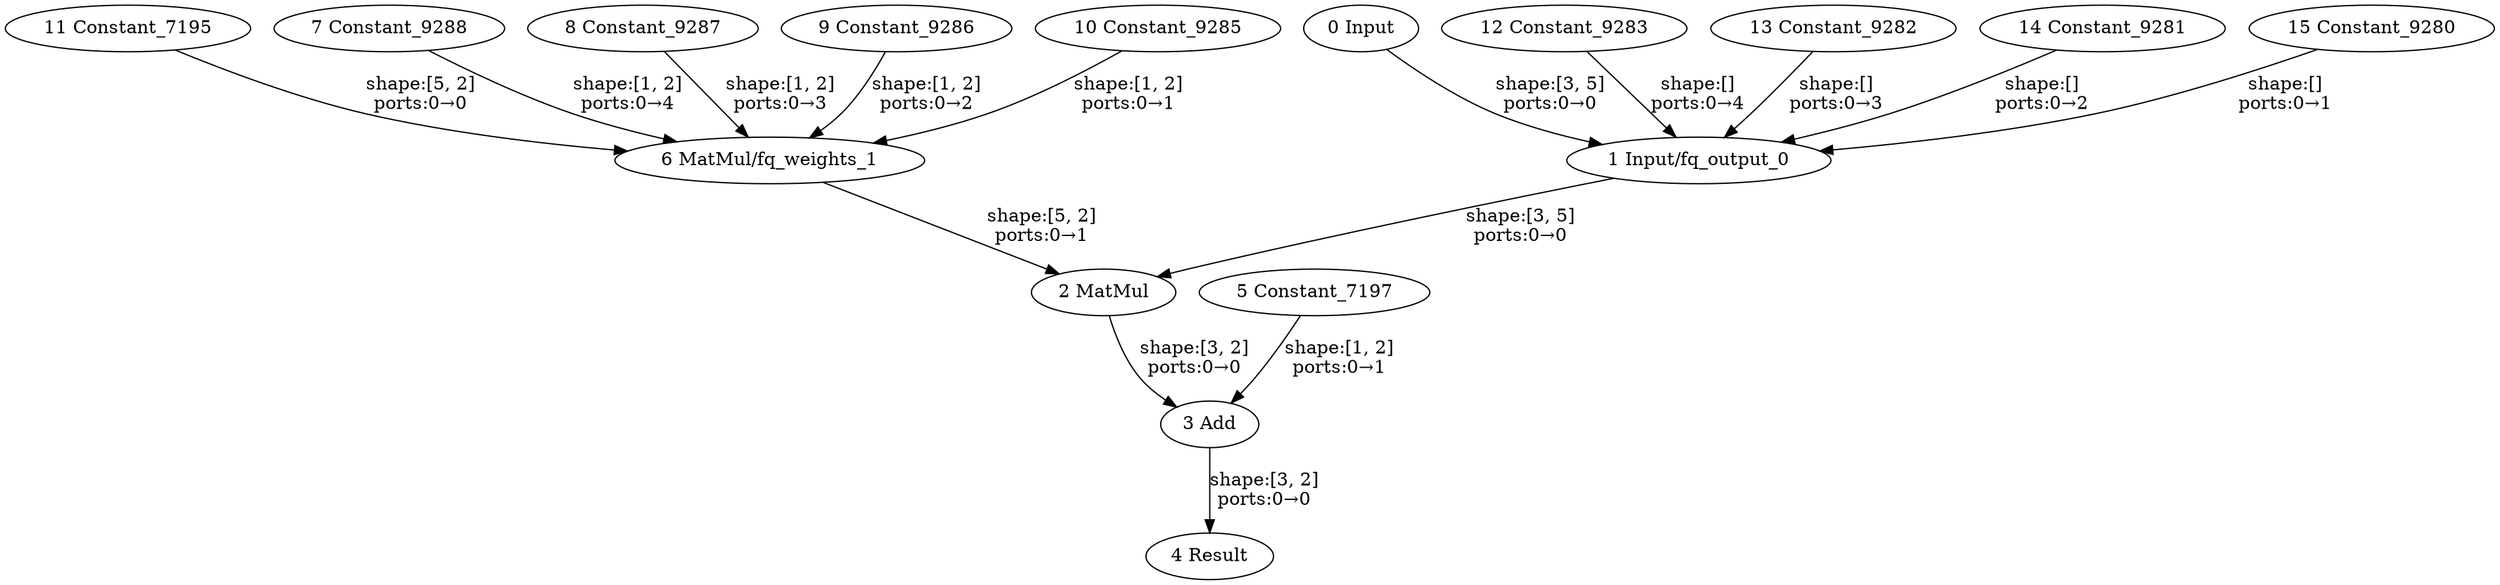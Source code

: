 strict digraph  {
"0 Input" [id=0, type=Parameter];
"1 Input/fq_output_0" [id=1, type=FakeQuantize];
"2 MatMul" [id=2, type=MatMul];
"3 Add" [id=3, type=Add];
"4 Result" [id=4, type=Result];
"5 Constant_7197" [id=5, type=Constant];
"6 MatMul/fq_weights_1" [id=6, type=FakeQuantize];
"7 Constant_9288" [id=7, type=Constant];
"8 Constant_9287" [id=8, type=Constant];
"9 Constant_9286" [id=9, type=Constant];
"10 Constant_9285" [id=10, type=Constant];
"11 Constant_7195" [id=11, type=Constant];
"12 Constant_9283" [id=12, type=Constant];
"13 Constant_9282" [id=13, type=Constant];
"14 Constant_9281" [id=14, type=Constant];
"15 Constant_9280" [id=15, type=Constant];
"0 Input" -> "1 Input/fq_output_0"  [label="shape:[3, 5]\nports:0→0", style=solid];
"1 Input/fq_output_0" -> "2 MatMul"  [label="shape:[3, 5]\nports:0→0", style=solid];
"2 MatMul" -> "3 Add"  [label="shape:[3, 2]\nports:0→0", style=solid];
"3 Add" -> "4 Result"  [label="shape:[3, 2]\nports:0→0", style=solid];
"5 Constant_7197" -> "3 Add"  [label="shape:[1, 2]\nports:0→1", style=solid];
"6 MatMul/fq_weights_1" -> "2 MatMul"  [label="shape:[5, 2]\nports:0→1", style=solid];
"7 Constant_9288" -> "6 MatMul/fq_weights_1"  [label="shape:[1, 2]\nports:0→4", style=solid];
"8 Constant_9287" -> "6 MatMul/fq_weights_1"  [label="shape:[1, 2]\nports:0→3", style=solid];
"9 Constant_9286" -> "6 MatMul/fq_weights_1"  [label="shape:[1, 2]\nports:0→2", style=solid];
"10 Constant_9285" -> "6 MatMul/fq_weights_1"  [label="shape:[1, 2]\nports:0→1", style=solid];
"11 Constant_7195" -> "6 MatMul/fq_weights_1"  [label="shape:[5, 2]\nports:0→0", style=solid];
"12 Constant_9283" -> "1 Input/fq_output_0"  [label="shape:[]\nports:0→4", style=solid];
"13 Constant_9282" -> "1 Input/fq_output_0"  [label="shape:[]\nports:0→3", style=solid];
"14 Constant_9281" -> "1 Input/fq_output_0"  [label="shape:[]\nports:0→2", style=solid];
"15 Constant_9280" -> "1 Input/fq_output_0"  [label="shape:[]\nports:0→1", style=solid];
}

